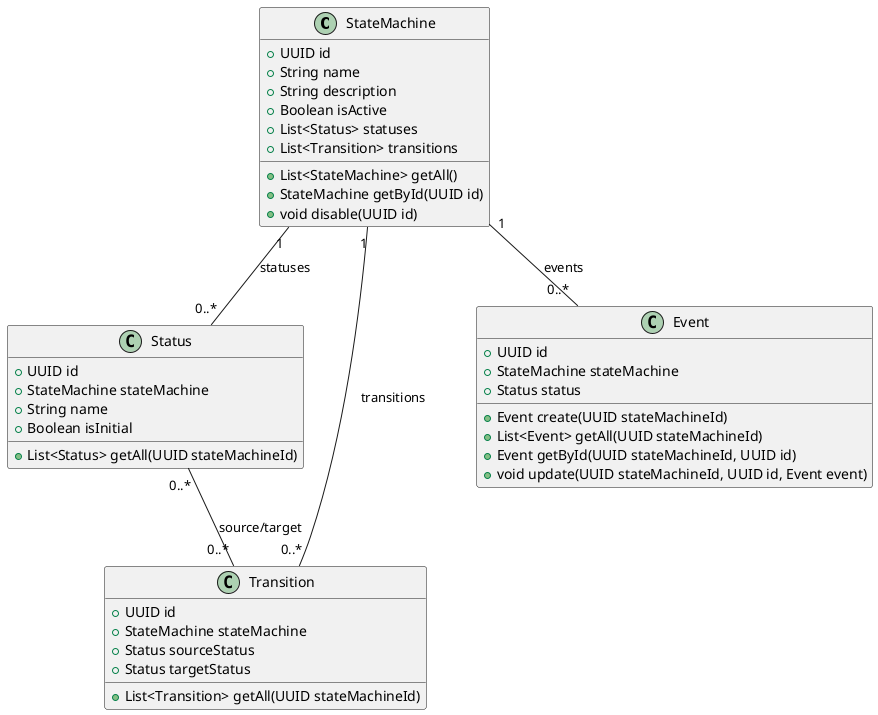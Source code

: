 @startuml
  ' State Machine
  class StateMachine {
    +UUID id
    +String name
    +String description
    +Boolean isActive
    +List<Status> statuses
    +List<Transition> transitions
    +List<StateMachine> getAll()
    +StateMachine getById(UUID id)
    +void disable(UUID id)
  }

  ' Status
  class Status {
    +UUID id
    +StateMachine stateMachine
    +String name
    +Boolean isInitial
    +List<Status> getAll(UUID stateMachineId)
  }

  ' Transition
  class Transition {
    +UUID id
    +StateMachine stateMachine
    +Status sourceStatus
    +Status targetStatus
    +List<Transition> getAll(UUID stateMachineId)
  }

  ' Event
  class Event {
    +UUID id
    +StateMachine stateMachine
    +Status status
    +Event create(UUID stateMachineId)
    +List<Event> getAll(UUID stateMachineId)
    +Event getById(UUID stateMachineId, UUID id)
    +void update(UUID stateMachineId, UUID id, Event event)
  }

' Relações
StateMachine "1" -- "0..*" Status : statuses
StateMachine "1" -- "0..*" Transition : transitions
Status "0..*" -- "0..*" Transition : source/target
StateMachine "1" -- "0..*" Event : events

@enduml

